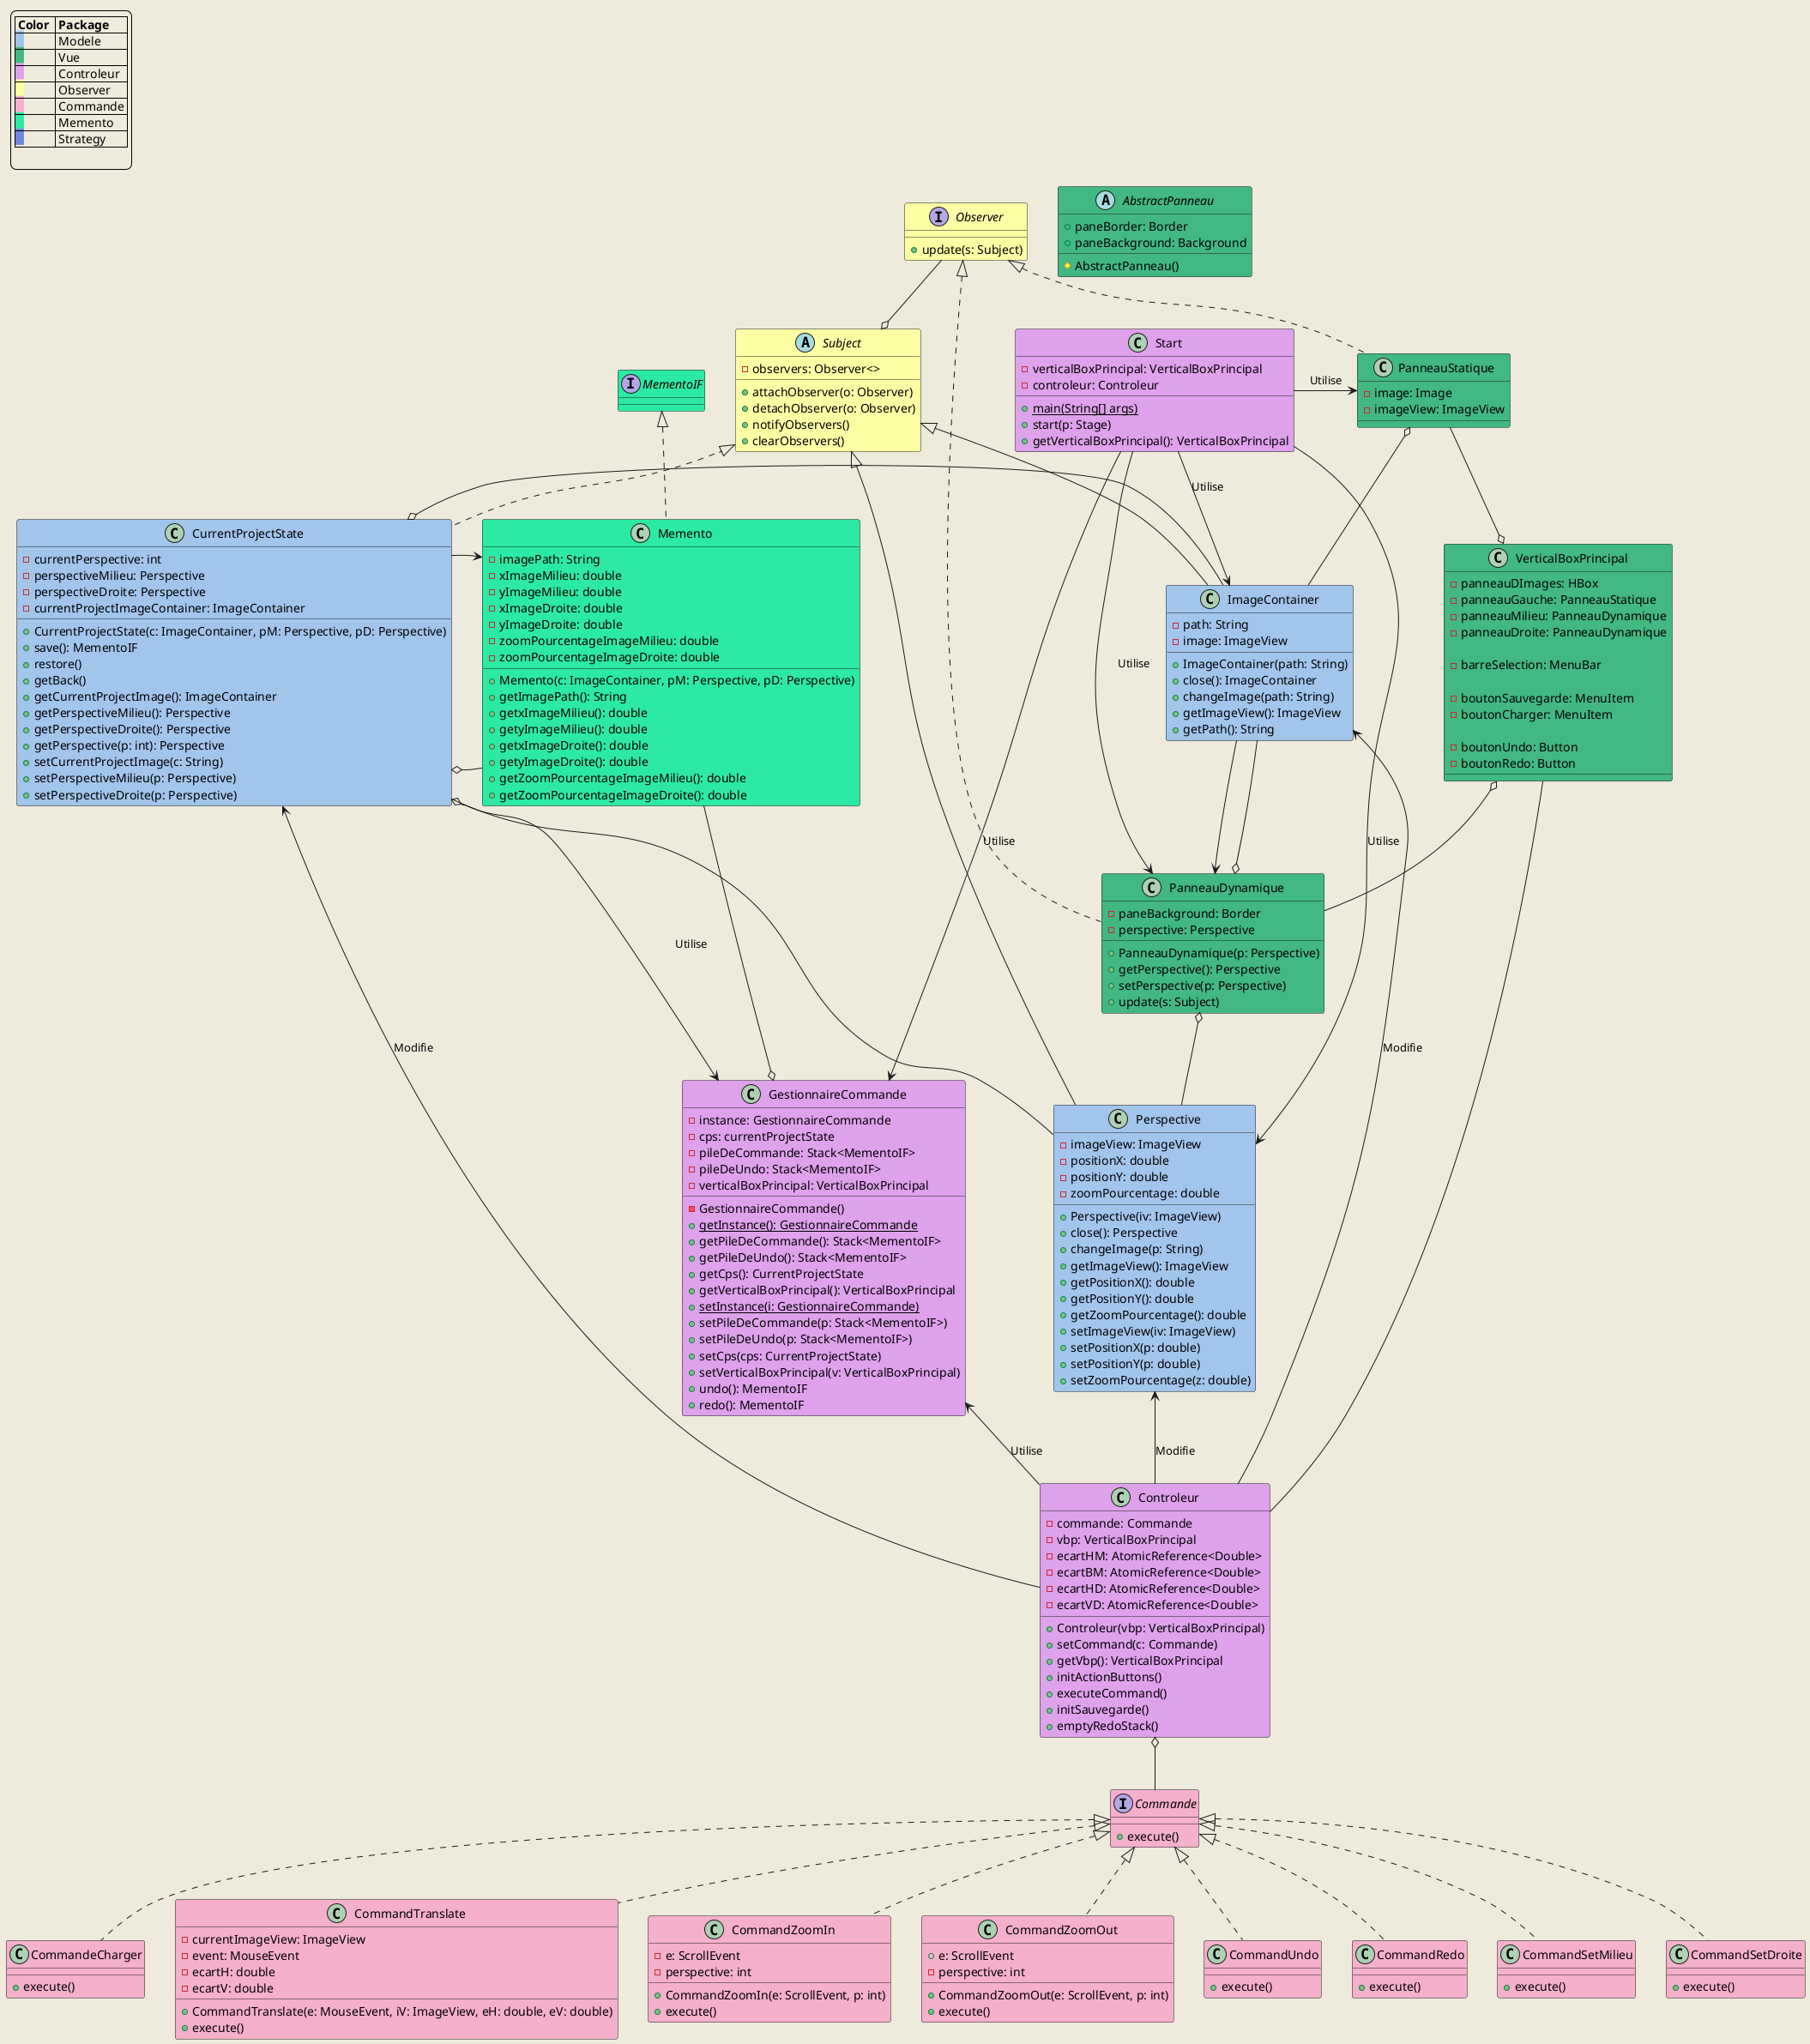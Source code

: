 @startuml


skinparam backgroundColor #EEEBDC

legend top left
 |= Color  |= Package |
 |<back:#a2c5eb>   </back>| Modele |
 |<back:#42b883>   </back>| Vue |
 |<back:#dea2eb>   </back>| Controleur |
 |<back:#FEFFA5>   </back>| Observer |
 |<back:#F5B0CB>   </back>| Commande |
 |<back:#2CEAA3>   </back>| Memento |
 |<back:#7287DF>   </back>| Strategy |

 endlegend




    '----------OBSERVER--------------'
    interface Observer #FEFFA5{
        +update(s: Subject)
    }

    abstract class Subject #FEFFA5{
        -observers: Observer<>

        +attachObserver(o: Observer)
        +detachObserver(o: Observer)
        +notifyObservers()
        +clearObservers()
    }
    '-----------OBSERVER--------------'



    '-----------COMMAND--------------'
    interface Commande #F5B0CB {
        +execute()
    }

    class CommandeCharger #F5B0CB implements Commande {
        +execute()
    }

    class CommandTranslate #F5B0CB implements Commande{
        -currentImageView: ImageView
        -event: MouseEvent
        -ecartH: double
        -ecartV: double

        +CommandTranslate(e: MouseEvent, iV: ImageView, eH: double, eV: double)
        +execute()
    }

    class CommandZoomIn #F5B0CB implements Commande{
        -e: ScrollEvent
        -perspective: int

        +CommandZoomIn(e: ScrollEvent, p: int)
        +execute()
    }

    class CommandZoomOut #F5B0CB implements Commande{
        +e: ScrollEvent
        -perspective: int

        +CommandZoomOut(e: ScrollEvent, p: int)
        +execute()
    }

    class CommandUndo #F5B0CB implements Commande{
        +execute()
    }

    class CommandRedo #F5B0CB implements Commande{
        +execute()
    }

    class CommandSetMilieu #F5B0CB implements Commande{
        +execute()
    }

    class CommandSetDroite #F5B0CB implements Commande{
        +execute()
    }
    '-----------COMMAND--------------'


    '-----------SINGLETON--------------'
    class GestionnaireCommande #dea2eb{
        -instance: GestionnaireCommande
        -cps: currentProjectState
        -pileDeCommande: Stack<MementoIF>
        -pileDeUndo: Stack<MementoIF>
        -verticalBoxPrincipal: VerticalBoxPrincipal

        -GestionnaireCommande()
        +{static} getInstance(): GestionnaireCommande
        +getPileDeCommande(): Stack<MementoIF>
        +getPileDeUndo(): Stack<MementoIF>
        +getCps(): CurrentProjectState
        +getVerticalBoxPrincipal(): VerticalBoxPrincipal
        +{static} setInstance(i: GestionnaireCommande)
        +setPileDeCommande(p: Stack<MementoIF>)
        +setPileDeUndo(p: Stack<MementoIF>)
        +setCps(cps: CurrentProjectState)
        +setVerticalBoxPrincipal(v: VerticalBoxPrincipal)
        +undo(): MementoIF
        +redo(): MementoIF
    }
    '-----------SINGLETON--------------'

    '-----------MEMENTO--------------'

    'Originator = CurrentProjectState'
    'Caretaker = GestionnaireDeCommande'

    interface MementoIF #2CEAA3{
    }

    class Memento #2CEAA3 implements MementoIF {
        -imagePath: String
        -xImageMilieu: double
        -yImageMilieu: double
        -xImageDroite: double
        -yImageDroite: double
        -zoomPourcentageImageMilieu: double
        -zoomPourcentageImageDroite: double

        +Memento(c: ImageContainer, pM: Perspective, pD: Perspective)
        +getImagePath(): String
        +getxImageMilieu(): double
        +getyImageMilieu(): double
        +getxImageDroite(): double
        +getyImageDroite(): double
        +getZoomPourcentageImageMilieu(): double
        +getZoomPourcentageImageDroite(): double
    }
    '-----------MEMENTO--------------'

    '----------MODELE-----------------'
    class CurrentProjectState #a2c5eb implements Subject {

        -currentPerspective: int
        -perspectiveMilieu: Perspective
        -perspectiveDroite: Perspective
        -currentProjectImageContainer: ImageContainer

        +CurrentProjectState(c: ImageContainer, pM: Perspective, pD: Perspective)
        +save(): MementoIF
        +restore()
        +getBack()
        +getCurrentProjectImage(): ImageContainer
        +getPerspectiveMilieu(): Perspective
        +getPerspectiveDroite(): Perspective
        +getPerspective(p: int): Perspective
        +setCurrentProjectImage(c: String)
        +setPerspectiveMilieu(p: Perspective)
        +setPerspectiveDroite(p: Perspective)
    }

    class ImageContainer #a2c5eb extends Subject {
        -path: String
        -image: ImageView

        +ImageContainer(path: String)
        +close(): ImageContainer
        +changeImage(path: String)
        +getImageView(): ImageView
        +getPath(): String
    }

    class Perspective #a2c5eb extends Subject{
        -imageView: ImageView
        -positionX: double
        -positionY: double
        -zoomPourcentage: double

        +Perspective(iv: ImageView)
        +close(): Perspective
        +changeImage(p: String)
        +getImageView(): ImageView
        +getPositionX(): double
        +getPositionY(): double
        +getZoomPourcentage(): double
        +setImageView(iv: ImageView)
        +setPositionX(p: double)
        +setPositionY(p: double)
        +setZoomPourcentage(z: double)
    }
    '----------MODELE-----------------'

    '---------CONTROLEUR--------------'
    class Controleur #dea2eb{
        -commande: Commande
        -vbp: VerticalBoxPrincipal
        -ecartHM: AtomicReference<Double>
        -ecartBM: AtomicReference<Double>
        -ecartHD: AtomicReference<Double>
        -ecartVD: AtomicReference<Double>

        +Controleur(vbp: VerticalBoxPrincipal)
        +setCommand(c: Commande)
        +getVbp(): VerticalBoxPrincipal
        +initActionButtons()
        +executeCommand()
        +initSauvegarde()
        +emptyRedoStack()
    }

    class Start #dea2eb {
        -verticalBoxPrincipal: VerticalBoxPrincipal
        -controleur: Controleur

        +{static} main(String[] args)
        +start(p: Stage)
        +getVerticalBoxPrincipal(): VerticalBoxPrincipal
    }
    '---------CONTROLEUR--------------'

    '-------------VUE--------------'
    abstract class AbstractPanneau #42b883 {
        +paneBorder: Border
        +paneBackground: Background

        #AbstractPanneau()
    }

    class VerticalBoxPrincipal #42b883 {

        -panneauDImages: HBox
        -panneauGauche: PanneauStatique
        -panneauMilieu: PanneauDynamique
        -panneauDroite: PanneauDynamique

        -barreSelection: MenuBar

        -boutonSauvegarde: MenuItem
        -boutonCharger: MenuItem

        -boutonUndo: Button
        -boutonRedo: Button

    }

    class PanneauStatique #42b883 implements Observer{

        -image: Image
        -imageView: ImageView
    }

    class PanneauDynamique #42b883 implements Observer{
        -paneBackground: Border
        -perspective: Perspective

        +PanneauDynamique(p: Perspective)
        +getPerspective(): Perspective
        +setPerspective(p: Perspective)
        +update(s: Subject)
    }
    '-------------VUE--------------'


   Observer -o Subject
   Controleur -l-> GestionnaireCommande : Utilise
   CurrentProjectState <-- Controleur : Modifie
   Perspective <-- Controleur : Modifie
   ImageContainer <- Controleur : Modifie
   Controleur o-- Commande
   Start -> ImageContainer : Utilise
   Start -> Perspective: Utilise
   Start -> PanneauStatique: Utilise
   Start -> PanneauDynamique: Utilise
   Start -> GestionnaireCommande : Utilise

   VerticalBoxPrincipal o-- PanneauDynamique
   VerticalBoxPrincipal o-up- PanneauStatique

   CurrentProjectState o- Memento
   CurrentProjectState o- Perspective
   CurrentProjectState o- ImageContainer

   VerticalBoxPrincipal -- Controleur

   Memento ---o GestionnaireCommande
   CurrentProjectState --> Memento

   PanneauDynamique o-- ImageContainer
   ImageContainer --> PanneauDynamique

   PanneauDynamique o-- Perspective

   PanneauStatique o- ImageContainer

   CurrentProjectState --> GestionnaireCommande : Utilise


@enduml

Command = Invoker
Perspective = Panel

Chaque panneau va chercher du modele
les informations de sa perspective respective

L'image implémente Subject car durant lexecution
lutilisateur doit pouvoir changer l'image quand qu'il veut

Perspective implémente Subject pour actualiser le tout lors
des Commandes